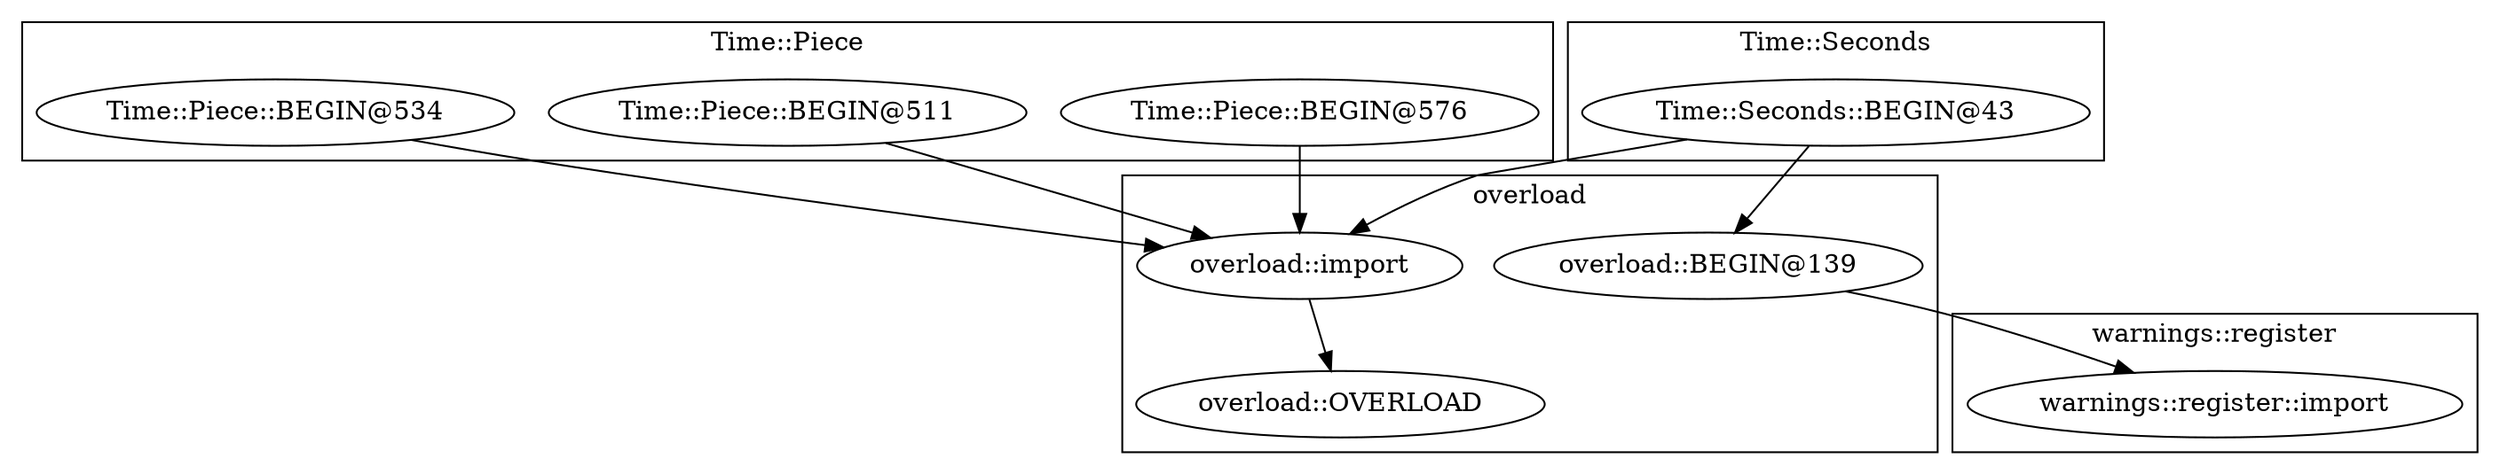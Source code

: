 digraph {
graph [overlap=false]
subgraph cluster_Time_Piece {
	label="Time::Piece";
	"Time::Piece::BEGIN@576";
	"Time::Piece::BEGIN@511";
	"Time::Piece::BEGIN@534";
}
subgraph cluster_overload {
	label="overload";
	"overload::OVERLOAD";
	"overload::BEGIN@139";
	"overload::import";
}
subgraph cluster_Time_Seconds {
	label="Time::Seconds";
	"Time::Seconds::BEGIN@43";
}
subgraph cluster_warnings_register {
	label="warnings::register";
	"warnings::register::import";
}
"overload::import" -> "overload::OVERLOAD";
"Time::Piece::BEGIN@576" -> "overload::import";
"Time::Piece::BEGIN@511" -> "overload::import";
"Time::Piece::BEGIN@534" -> "overload::import";
"Time::Seconds::BEGIN@43" -> "overload::import";
"Time::Seconds::BEGIN@43" -> "overload::BEGIN@139";
"overload::BEGIN@139" -> "warnings::register::import";
}
